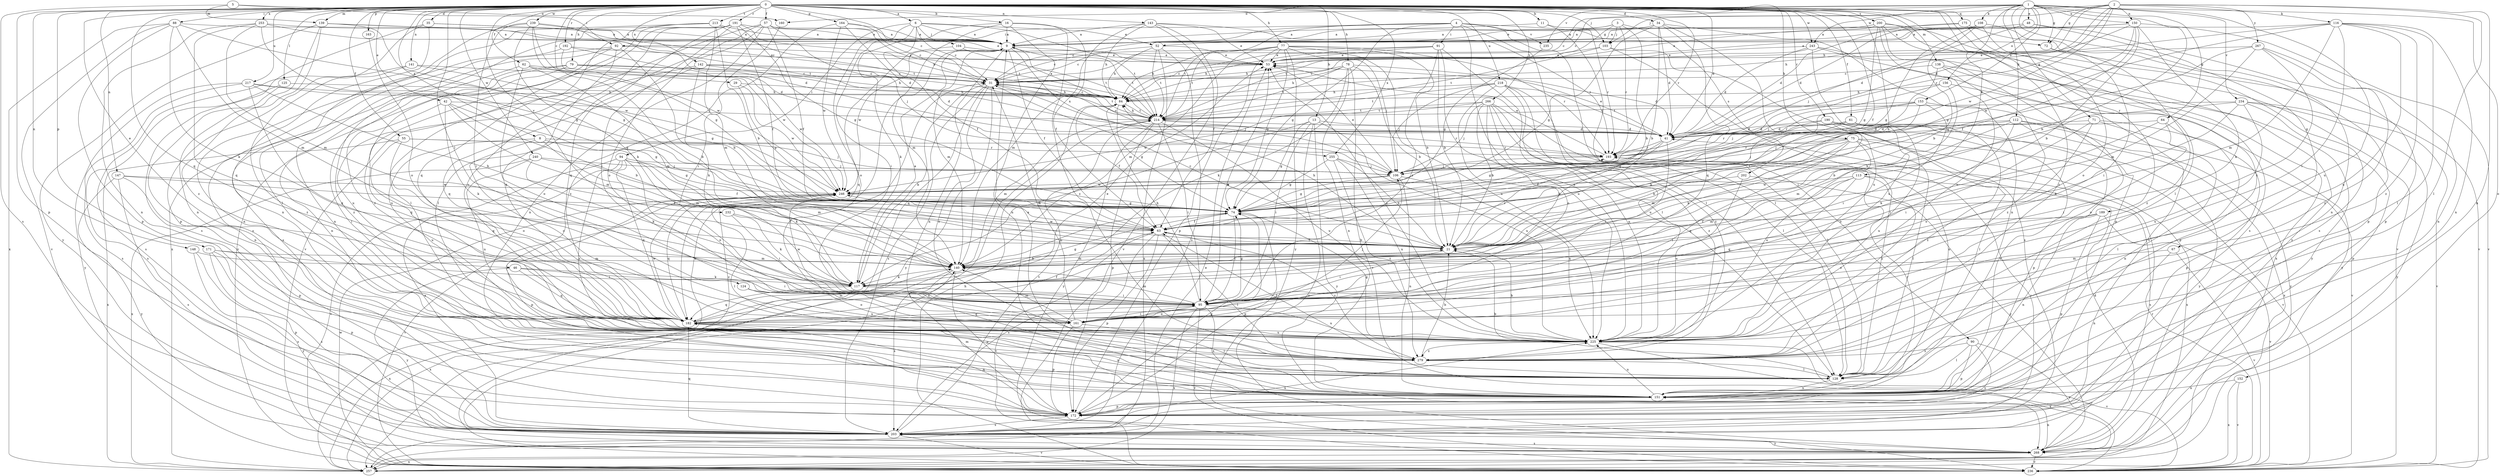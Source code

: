 strict digraph  {
0;
1;
2;
3;
4;
5;
6;
8;
9;
11;
13;
16;
21;
29;
31;
34;
35;
41;
42;
46;
48;
52;
53;
55;
57;
61;
62;
63;
64;
67;
71;
72;
74;
75;
77;
78;
79;
84;
88;
90;
91;
92;
94;
95;
103;
104;
106;
108;
112;
113;
116;
117;
124;
125;
128;
138;
139;
140;
141;
142;
143;
147;
148;
150;
151;
152;
153;
156;
160;
161;
163;
164;
171;
172;
175;
182;
189;
190;
191;
192;
193;
200;
202;
203;
213;
214;
217;
218;
225;
232;
234;
235;
236;
239;
240;
243;
246;
253;
255;
257;
266;
267;
268;
279;
0 -> 6  [label=a];
0 -> 8  [label=a];
0 -> 11  [label=b];
0 -> 13  [label=b];
0 -> 16  [label=b];
0 -> 21  [label=b];
0 -> 29  [label=c];
0 -> 31  [label=c];
0 -> 34  [label=d];
0 -> 35  [label=d];
0 -> 41  [label=d];
0 -> 42  [label=e];
0 -> 46  [label=e];
0 -> 55  [label=f];
0 -> 57  [label=f];
0 -> 61  [label=f];
0 -> 62  [label=f];
0 -> 63  [label=f];
0 -> 75  [label=h];
0 -> 77  [label=h];
0 -> 78  [label=h];
0 -> 79  [label=h];
0 -> 88  [label=i];
0 -> 103  [label=j];
0 -> 124  [label=l];
0 -> 125  [label=l];
0 -> 128  [label=l];
0 -> 138  [label=m];
0 -> 139  [label=m];
0 -> 141  [label=n];
0 -> 142  [label=n];
0 -> 143  [label=n];
0 -> 147  [label=n];
0 -> 148  [label=n];
0 -> 163  [label=p];
0 -> 164  [label=p];
0 -> 171  [label=p];
0 -> 172  [label=p];
0 -> 175  [label=q];
0 -> 182  [label=q];
0 -> 189  [label=r];
0 -> 190  [label=r];
0 -> 191  [label=r];
0 -> 192  [label=r];
0 -> 193  [label=r];
0 -> 200  [label=s];
0 -> 213  [label=t];
0 -> 217  [label=u];
0 -> 218  [label=u];
0 -> 232  [label=v];
0 -> 239  [label=w];
0 -> 240  [label=w];
0 -> 243  [label=w];
0 -> 253  [label=x];
0 -> 255  [label=x];
0 -> 266  [label=y];
0 -> 279  [label=z];
1 -> 21  [label=b];
1 -> 31  [label=c];
1 -> 48  [label=e];
1 -> 64  [label=g];
1 -> 67  [label=g];
1 -> 71  [label=g];
1 -> 72  [label=g];
1 -> 108  [label=k];
1 -> 112  [label=k];
1 -> 113  [label=k];
1 -> 150  [label=n];
1 -> 152  [label=o];
1 -> 153  [label=o];
1 -> 156  [label=o];
1 -> 160  [label=o];
1 -> 225  [label=u];
1 -> 234  [label=v];
1 -> 235  [label=v];
1 -> 243  [label=w];
2 -> 31  [label=c];
2 -> 41  [label=d];
2 -> 72  [label=g];
2 -> 84  [label=h];
2 -> 103  [label=j];
2 -> 116  [label=k];
2 -> 128  [label=l];
2 -> 150  [label=n];
2 -> 151  [label=n];
2 -> 193  [label=r];
2 -> 246  [label=w];
2 -> 267  [label=y];
3 -> 9  [label=a];
3 -> 21  [label=b];
3 -> 52  [label=e];
3 -> 103  [label=j];
3 -> 193  [label=r];
3 -> 202  [label=s];
3 -> 214  [label=t];
4 -> 31  [label=c];
4 -> 72  [label=g];
4 -> 74  [label=g];
4 -> 90  [label=i];
4 -> 91  [label=i];
4 -> 92  [label=i];
4 -> 128  [label=l];
4 -> 214  [label=t];
4 -> 225  [label=u];
4 -> 235  [label=v];
5 -> 92  [label=i];
5 -> 139  [label=m];
5 -> 160  [label=o];
5 -> 203  [label=s];
6 -> 9  [label=a];
6 -> 31  [label=c];
6 -> 52  [label=e];
6 -> 63  [label=f];
6 -> 94  [label=i];
6 -> 95  [label=i];
6 -> 104  [label=j];
6 -> 161  [label=o];
6 -> 214  [label=t];
8 -> 74  [label=g];
8 -> 140  [label=m];
8 -> 161  [label=o];
8 -> 193  [label=r];
8 -> 225  [label=u];
9 -> 53  [label=e];
9 -> 63  [label=f];
9 -> 140  [label=m];
9 -> 151  [label=n];
9 -> 214  [label=t];
9 -> 246  [label=w];
9 -> 255  [label=x];
11 -> 9  [label=a];
11 -> 128  [label=l];
11 -> 193  [label=r];
13 -> 41  [label=d];
13 -> 74  [label=g];
13 -> 95  [label=i];
13 -> 117  [label=k];
13 -> 225  [label=u];
13 -> 236  [label=v];
13 -> 268  [label=y];
16 -> 9  [label=a];
16 -> 63  [label=f];
16 -> 117  [label=k];
16 -> 140  [label=m];
16 -> 151  [label=n];
16 -> 279  [label=z];
21 -> 31  [label=c];
21 -> 63  [label=f];
21 -> 84  [label=h];
21 -> 95  [label=i];
21 -> 140  [label=m];
21 -> 193  [label=r];
21 -> 246  [label=w];
29 -> 74  [label=g];
29 -> 84  [label=h];
29 -> 246  [label=w];
31 -> 84  [label=h];
31 -> 106  [label=j];
31 -> 117  [label=k];
31 -> 182  [label=q];
31 -> 203  [label=s];
31 -> 214  [label=t];
31 -> 268  [label=y];
31 -> 279  [label=z];
34 -> 9  [label=a];
34 -> 21  [label=b];
34 -> 41  [label=d];
34 -> 74  [label=g];
34 -> 151  [label=n];
34 -> 182  [label=q];
34 -> 225  [label=u];
35 -> 9  [label=a];
35 -> 31  [label=c];
35 -> 151  [label=n];
35 -> 172  [label=p];
35 -> 203  [label=s];
41 -> 31  [label=c];
41 -> 53  [label=e];
41 -> 63  [label=f];
41 -> 74  [label=g];
41 -> 95  [label=i];
41 -> 193  [label=r];
42 -> 21  [label=b];
42 -> 74  [label=g];
42 -> 117  [label=k];
42 -> 140  [label=m];
42 -> 182  [label=q];
42 -> 214  [label=t];
46 -> 95  [label=i];
46 -> 117  [label=k];
46 -> 182  [label=q];
46 -> 268  [label=y];
48 -> 9  [label=a];
48 -> 106  [label=j];
48 -> 151  [label=n];
48 -> 172  [label=p];
52 -> 31  [label=c];
52 -> 53  [label=e];
52 -> 84  [label=h];
52 -> 203  [label=s];
52 -> 214  [label=t];
52 -> 257  [label=x];
53 -> 31  [label=c];
55 -> 106  [label=j];
55 -> 161  [label=o];
55 -> 182  [label=q];
55 -> 193  [label=r];
55 -> 257  [label=x];
57 -> 9  [label=a];
57 -> 63  [label=f];
57 -> 106  [label=j];
57 -> 128  [label=l];
57 -> 151  [label=n];
57 -> 161  [label=o];
57 -> 214  [label=t];
57 -> 236  [label=v];
61 -> 41  [label=d];
61 -> 74  [label=g];
61 -> 172  [label=p];
61 -> 193  [label=r];
61 -> 225  [label=u];
61 -> 279  [label=z];
62 -> 21  [label=b];
62 -> 31  [label=c];
62 -> 140  [label=m];
62 -> 161  [label=o];
62 -> 279  [label=z];
63 -> 21  [label=b];
63 -> 128  [label=l];
63 -> 172  [label=p];
63 -> 203  [label=s];
63 -> 236  [label=v];
63 -> 279  [label=z];
64 -> 41  [label=d];
64 -> 95  [label=i];
64 -> 117  [label=k];
64 -> 128  [label=l];
67 -> 140  [label=m];
67 -> 151  [label=n];
67 -> 236  [label=v];
71 -> 41  [label=d];
71 -> 95  [label=i];
71 -> 151  [label=n];
71 -> 161  [label=o];
71 -> 172  [label=p];
72 -> 95  [label=i];
72 -> 279  [label=z];
74 -> 63  [label=f];
74 -> 95  [label=i];
74 -> 140  [label=m];
74 -> 172  [label=p];
75 -> 21  [label=b];
75 -> 106  [label=j];
75 -> 128  [label=l];
75 -> 140  [label=m];
75 -> 182  [label=q];
75 -> 193  [label=r];
75 -> 225  [label=u];
75 -> 236  [label=v];
75 -> 257  [label=x];
77 -> 21  [label=b];
77 -> 53  [label=e];
77 -> 74  [label=g];
77 -> 84  [label=h];
77 -> 106  [label=j];
77 -> 140  [label=m];
77 -> 172  [label=p];
77 -> 193  [label=r];
77 -> 214  [label=t];
77 -> 225  [label=u];
77 -> 268  [label=y];
78 -> 21  [label=b];
78 -> 31  [label=c];
78 -> 41  [label=d];
78 -> 84  [label=h];
78 -> 117  [label=k];
78 -> 151  [label=n];
78 -> 214  [label=t];
78 -> 236  [label=v];
79 -> 31  [label=c];
79 -> 84  [label=h];
79 -> 128  [label=l];
79 -> 151  [label=n];
79 -> 225  [label=u];
79 -> 246  [label=w];
84 -> 9  [label=a];
84 -> 31  [label=c];
84 -> 63  [label=f];
84 -> 74  [label=g];
84 -> 214  [label=t];
88 -> 9  [label=a];
88 -> 117  [label=k];
88 -> 140  [label=m];
88 -> 172  [label=p];
88 -> 236  [label=v];
88 -> 246  [label=w];
88 -> 257  [label=x];
90 -> 128  [label=l];
90 -> 172  [label=p];
90 -> 203  [label=s];
90 -> 268  [label=y];
90 -> 279  [label=z];
91 -> 21  [label=b];
91 -> 31  [label=c];
91 -> 53  [label=e];
91 -> 84  [label=h];
91 -> 95  [label=i];
91 -> 128  [label=l];
91 -> 225  [label=u];
92 -> 21  [label=b];
92 -> 53  [label=e];
92 -> 151  [label=n];
92 -> 182  [label=q];
92 -> 203  [label=s];
92 -> 279  [label=z];
94 -> 106  [label=j];
94 -> 117  [label=k];
94 -> 140  [label=m];
94 -> 161  [label=o];
94 -> 182  [label=q];
94 -> 203  [label=s];
94 -> 236  [label=v];
94 -> 279  [label=z];
95 -> 53  [label=e];
95 -> 74  [label=g];
95 -> 84  [label=h];
95 -> 140  [label=m];
95 -> 151  [label=n];
95 -> 161  [label=o];
95 -> 182  [label=q];
95 -> 225  [label=u];
95 -> 236  [label=v];
95 -> 246  [label=w];
95 -> 257  [label=x];
103 -> 53  [label=e];
103 -> 128  [label=l];
103 -> 203  [label=s];
103 -> 214  [label=t];
104 -> 53  [label=e];
104 -> 182  [label=q];
104 -> 214  [label=t];
106 -> 53  [label=e];
106 -> 74  [label=g];
106 -> 151  [label=n];
106 -> 225  [label=u];
106 -> 246  [label=w];
108 -> 9  [label=a];
108 -> 21  [label=b];
108 -> 41  [label=d];
108 -> 74  [label=g];
108 -> 161  [label=o];
108 -> 172  [label=p];
112 -> 41  [label=d];
112 -> 106  [label=j];
112 -> 140  [label=m];
112 -> 161  [label=o];
112 -> 236  [label=v];
112 -> 257  [label=x];
112 -> 268  [label=y];
113 -> 95  [label=i];
113 -> 140  [label=m];
113 -> 182  [label=q];
113 -> 203  [label=s];
113 -> 225  [label=u];
113 -> 246  [label=w];
116 -> 9  [label=a];
116 -> 84  [label=h];
116 -> 95  [label=i];
116 -> 128  [label=l];
116 -> 140  [label=m];
116 -> 151  [label=n];
116 -> 225  [label=u];
116 -> 246  [label=w];
116 -> 279  [label=z];
117 -> 9  [label=a];
117 -> 74  [label=g];
117 -> 95  [label=i];
117 -> 182  [label=q];
117 -> 257  [label=x];
124 -> 95  [label=i];
124 -> 161  [label=o];
124 -> 225  [label=u];
125 -> 84  [label=h];
125 -> 151  [label=n];
125 -> 203  [label=s];
128 -> 9  [label=a];
128 -> 21  [label=b];
128 -> 151  [label=n];
138 -> 31  [label=c];
138 -> 63  [label=f];
138 -> 172  [label=p];
138 -> 268  [label=y];
138 -> 279  [label=z];
139 -> 9  [label=a];
139 -> 53  [label=e];
139 -> 74  [label=g];
139 -> 151  [label=n];
139 -> 268  [label=y];
139 -> 279  [label=z];
140 -> 21  [label=b];
140 -> 117  [label=k];
140 -> 172  [label=p];
140 -> 203  [label=s];
140 -> 257  [label=x];
141 -> 31  [label=c];
141 -> 74  [label=g];
141 -> 203  [label=s];
141 -> 279  [label=z];
142 -> 31  [label=c];
142 -> 41  [label=d];
142 -> 84  [label=h];
142 -> 117  [label=k];
142 -> 182  [label=q];
142 -> 225  [label=u];
143 -> 9  [label=a];
143 -> 53  [label=e];
143 -> 63  [label=f];
143 -> 84  [label=h];
143 -> 140  [label=m];
143 -> 193  [label=r];
143 -> 236  [label=v];
147 -> 63  [label=f];
147 -> 172  [label=p];
147 -> 203  [label=s];
147 -> 246  [label=w];
147 -> 268  [label=y];
148 -> 140  [label=m];
148 -> 172  [label=p];
148 -> 203  [label=s];
150 -> 9  [label=a];
150 -> 21  [label=b];
150 -> 41  [label=d];
150 -> 53  [label=e];
150 -> 63  [label=f];
150 -> 74  [label=g];
150 -> 117  [label=k];
150 -> 236  [label=v];
151 -> 172  [label=p];
151 -> 193  [label=r];
151 -> 225  [label=u];
152 -> 151  [label=n];
152 -> 236  [label=v];
152 -> 257  [label=x];
153 -> 63  [label=f];
153 -> 95  [label=i];
153 -> 106  [label=j];
153 -> 161  [label=o];
153 -> 193  [label=r];
153 -> 214  [label=t];
156 -> 21  [label=b];
156 -> 84  [label=h];
156 -> 106  [label=j];
156 -> 268  [label=y];
160 -> 95  [label=i];
161 -> 31  [label=c];
161 -> 95  [label=i];
161 -> 106  [label=j];
161 -> 128  [label=l];
161 -> 140  [label=m];
161 -> 172  [label=p];
163 -> 161  [label=o];
164 -> 9  [label=a];
164 -> 31  [label=c];
164 -> 41  [label=d];
164 -> 246  [label=w];
164 -> 279  [label=z];
171 -> 95  [label=i];
171 -> 140  [label=m];
171 -> 172  [label=p];
171 -> 203  [label=s];
171 -> 268  [label=y];
172 -> 74  [label=g];
172 -> 140  [label=m];
172 -> 182  [label=q];
172 -> 203  [label=s];
175 -> 9  [label=a];
175 -> 41  [label=d];
175 -> 203  [label=s];
175 -> 236  [label=v];
182 -> 53  [label=e];
182 -> 63  [label=f];
182 -> 140  [label=m];
182 -> 151  [label=n];
182 -> 225  [label=u];
182 -> 246  [label=w];
189 -> 63  [label=f];
189 -> 151  [label=n];
189 -> 161  [label=o];
189 -> 172  [label=p];
189 -> 236  [label=v];
190 -> 21  [label=b];
190 -> 41  [label=d];
190 -> 117  [label=k];
190 -> 128  [label=l];
190 -> 151  [label=n];
190 -> 268  [label=y];
191 -> 9  [label=a];
191 -> 63  [label=f];
191 -> 74  [label=g];
191 -> 84  [label=h];
191 -> 95  [label=i];
191 -> 182  [label=q];
191 -> 225  [label=u];
191 -> 236  [label=v];
191 -> 257  [label=x];
192 -> 41  [label=d];
192 -> 53  [label=e];
192 -> 151  [label=n];
192 -> 246  [label=w];
193 -> 53  [label=e];
193 -> 106  [label=j];
200 -> 9  [label=a];
200 -> 53  [label=e];
200 -> 74  [label=g];
200 -> 172  [label=p];
200 -> 203  [label=s];
200 -> 225  [label=u];
200 -> 236  [label=v];
200 -> 268  [label=y];
202 -> 225  [label=u];
202 -> 246  [label=w];
202 -> 268  [label=y];
203 -> 182  [label=q];
203 -> 193  [label=r];
203 -> 214  [label=t];
203 -> 225  [label=u];
203 -> 236  [label=v];
203 -> 268  [label=y];
213 -> 9  [label=a];
213 -> 21  [label=b];
213 -> 128  [label=l];
213 -> 140  [label=m];
213 -> 182  [label=q];
213 -> 203  [label=s];
213 -> 214  [label=t];
214 -> 41  [label=d];
214 -> 84  [label=h];
214 -> 95  [label=i];
214 -> 140  [label=m];
214 -> 172  [label=p];
214 -> 193  [label=r];
214 -> 225  [label=u];
214 -> 257  [label=x];
214 -> 268  [label=y];
217 -> 21  [label=b];
217 -> 74  [label=g];
217 -> 84  [label=h];
217 -> 182  [label=q];
217 -> 203  [label=s];
217 -> 268  [label=y];
218 -> 41  [label=d];
218 -> 84  [label=h];
218 -> 106  [label=j];
218 -> 128  [label=l];
218 -> 161  [label=o];
218 -> 214  [label=t];
218 -> 225  [label=u];
218 -> 279  [label=z];
225 -> 21  [label=b];
225 -> 53  [label=e];
225 -> 74  [label=g];
225 -> 236  [label=v];
225 -> 257  [label=x];
225 -> 279  [label=z];
232 -> 63  [label=f];
232 -> 95  [label=i];
232 -> 117  [label=k];
234 -> 21  [label=b];
234 -> 117  [label=k];
234 -> 172  [label=p];
234 -> 214  [label=t];
234 -> 225  [label=u];
234 -> 236  [label=v];
234 -> 268  [label=y];
235 -> 74  [label=g];
236 -> 31  [label=c];
236 -> 84  [label=h];
236 -> 193  [label=r];
236 -> 246  [label=w];
239 -> 9  [label=a];
239 -> 41  [label=d];
239 -> 74  [label=g];
239 -> 95  [label=i];
239 -> 117  [label=k];
239 -> 128  [label=l];
239 -> 246  [label=w];
240 -> 63  [label=f];
240 -> 106  [label=j];
240 -> 117  [label=k];
240 -> 225  [label=u];
240 -> 257  [label=x];
243 -> 41  [label=d];
243 -> 53  [label=e];
243 -> 84  [label=h];
243 -> 203  [label=s];
243 -> 225  [label=u];
243 -> 257  [label=x];
246 -> 74  [label=g];
246 -> 128  [label=l];
246 -> 172  [label=p];
246 -> 182  [label=q];
246 -> 236  [label=v];
253 -> 9  [label=a];
253 -> 74  [label=g];
253 -> 140  [label=m];
253 -> 151  [label=n];
253 -> 182  [label=q];
253 -> 214  [label=t];
255 -> 21  [label=b];
255 -> 74  [label=g];
255 -> 106  [label=j];
255 -> 225  [label=u];
255 -> 279  [label=z];
257 -> 9  [label=a];
257 -> 53  [label=e];
266 -> 21  [label=b];
266 -> 106  [label=j];
266 -> 117  [label=k];
266 -> 128  [label=l];
266 -> 151  [label=n];
266 -> 214  [label=t];
266 -> 225  [label=u];
266 -> 246  [label=w];
266 -> 279  [label=z];
267 -> 53  [label=e];
267 -> 74  [label=g];
267 -> 95  [label=i];
267 -> 140  [label=m];
267 -> 151  [label=n];
267 -> 279  [label=z];
268 -> 41  [label=d];
268 -> 151  [label=n];
268 -> 203  [label=s];
268 -> 236  [label=v];
268 -> 257  [label=x];
279 -> 21  [label=b];
279 -> 63  [label=f];
279 -> 128  [label=l];
}
